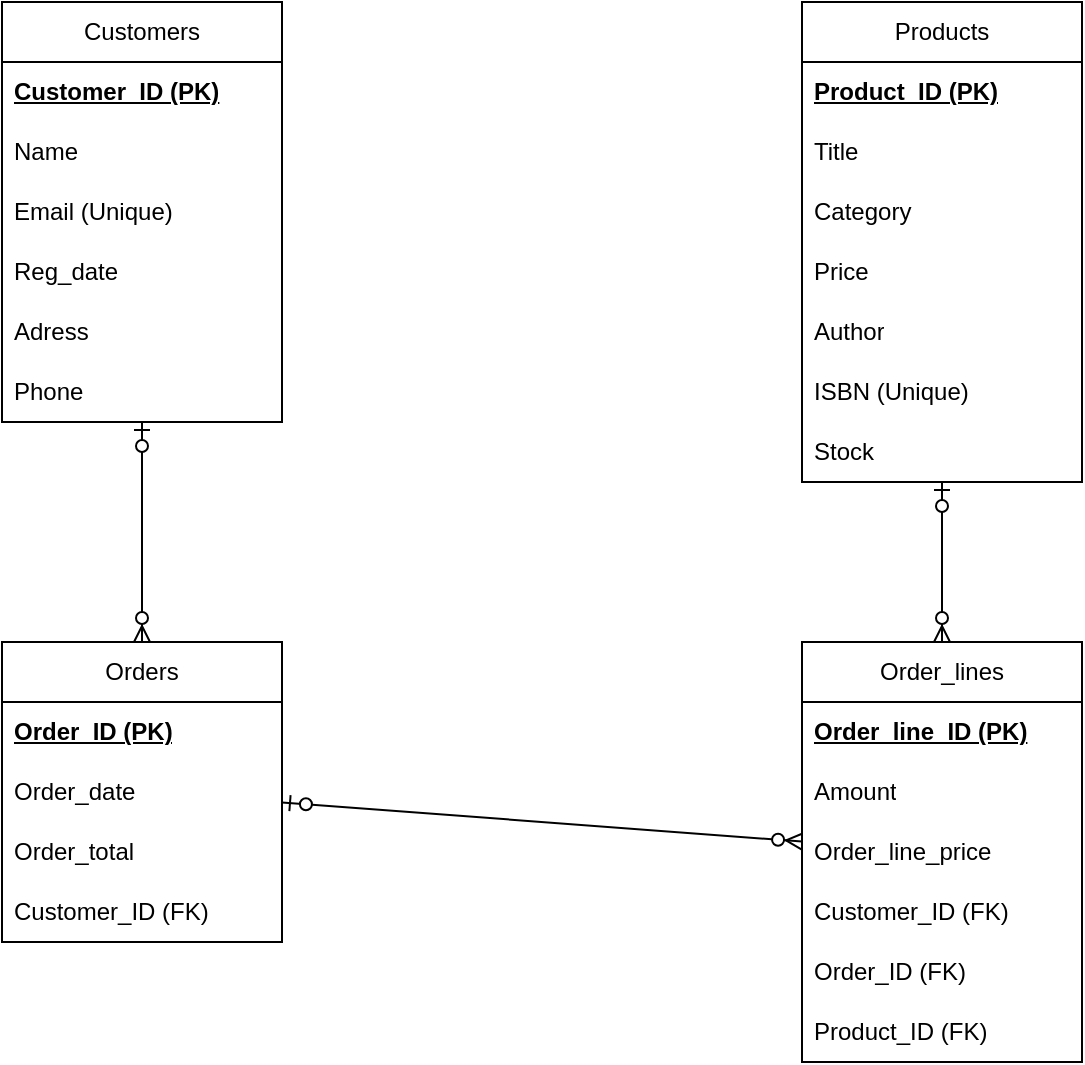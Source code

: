 <mxfile version="26.1.0">
  <diagram name="Sida-1" id="DflQOCMWD2qMHgnDdmyl">
    <mxGraphModel dx="1379" dy="504" grid="1" gridSize="10" guides="1" tooltips="1" connect="1" arrows="1" fold="1" page="1" pageScale="1" pageWidth="827" pageHeight="1169" math="0" shadow="0">
      <root>
        <mxCell id="0" />
        <mxCell id="1" parent="0" />
        <mxCell id="2hhxrACj3WKgv8Mxvcv8-104" value="Customers" style="swimlane;fontStyle=0;childLayout=stackLayout;horizontal=1;startSize=30;horizontalStack=0;resizeParent=1;resizeParentMax=0;resizeLast=0;collapsible=1;marginBottom=0;whiteSpace=wrap;html=1;" vertex="1" parent="1">
          <mxGeometry x="120" y="520" width="140" height="210" as="geometry" />
        </mxCell>
        <mxCell id="2hhxrACj3WKgv8Mxvcv8-105" value="&lt;b&gt;&lt;u&gt;Customer_ID (PK)&lt;/u&gt;&lt;/b&gt;" style="text;strokeColor=none;fillColor=none;align=left;verticalAlign=middle;spacingLeft=4;spacingRight=4;overflow=hidden;points=[[0,0.5],[1,0.5]];portConstraint=eastwest;rotatable=0;whiteSpace=wrap;html=1;" vertex="1" parent="2hhxrACj3WKgv8Mxvcv8-104">
          <mxGeometry y="30" width="140" height="30" as="geometry" />
        </mxCell>
        <mxCell id="2hhxrACj3WKgv8Mxvcv8-106" value="Name" style="text;strokeColor=none;fillColor=none;align=left;verticalAlign=middle;spacingLeft=4;spacingRight=4;overflow=hidden;points=[[0,0.5],[1,0.5]];portConstraint=eastwest;rotatable=0;whiteSpace=wrap;html=1;" vertex="1" parent="2hhxrACj3WKgv8Mxvcv8-104">
          <mxGeometry y="60" width="140" height="30" as="geometry" />
        </mxCell>
        <mxCell id="2hhxrACj3WKgv8Mxvcv8-108" value="Email (Unique)" style="text;strokeColor=none;fillColor=none;align=left;verticalAlign=middle;spacingLeft=4;spacingRight=4;overflow=hidden;points=[[0,0.5],[1,0.5]];portConstraint=eastwest;rotatable=0;whiteSpace=wrap;html=1;" vertex="1" parent="2hhxrACj3WKgv8Mxvcv8-104">
          <mxGeometry y="90" width="140" height="30" as="geometry" />
        </mxCell>
        <mxCell id="2hhxrACj3WKgv8Mxvcv8-107" value="Reg_date" style="text;strokeColor=none;fillColor=none;align=left;verticalAlign=middle;spacingLeft=4;spacingRight=4;overflow=hidden;points=[[0,0.5],[1,0.5]];portConstraint=eastwest;rotatable=0;whiteSpace=wrap;html=1;resizeHeight=1;" vertex="1" parent="2hhxrACj3WKgv8Mxvcv8-104">
          <mxGeometry y="120" width="140" height="30" as="geometry" />
        </mxCell>
        <mxCell id="2hhxrACj3WKgv8Mxvcv8-129" value="Adress" style="text;strokeColor=none;fillColor=none;align=left;verticalAlign=middle;spacingLeft=4;spacingRight=4;overflow=hidden;points=[[0,0.5],[1,0.5]];portConstraint=eastwest;rotatable=0;whiteSpace=wrap;html=1;resizeHeight=1;" vertex="1" parent="2hhxrACj3WKgv8Mxvcv8-104">
          <mxGeometry y="150" width="140" height="30" as="geometry" />
        </mxCell>
        <mxCell id="2hhxrACj3WKgv8Mxvcv8-110" value="Phone" style="text;strokeColor=none;fillColor=none;align=left;verticalAlign=middle;spacingLeft=4;spacingRight=4;overflow=hidden;points=[[0,0.5],[1,0.5]];portConstraint=eastwest;rotatable=0;whiteSpace=wrap;html=1;resizeHeight=1;" vertex="1" parent="2hhxrACj3WKgv8Mxvcv8-104">
          <mxGeometry y="180" width="140" height="30" as="geometry" />
        </mxCell>
        <mxCell id="2hhxrACj3WKgv8Mxvcv8-112" value="Orders" style="swimlane;fontStyle=0;childLayout=stackLayout;horizontal=1;startSize=30;horizontalStack=0;resizeParent=1;resizeParentMax=0;resizeLast=0;collapsible=1;marginBottom=0;whiteSpace=wrap;html=1;" vertex="1" parent="1">
          <mxGeometry x="120" y="840" width="140" height="150" as="geometry" />
        </mxCell>
        <mxCell id="2hhxrACj3WKgv8Mxvcv8-113" value="&lt;u&gt;&lt;b&gt;Order_ID (PK)&lt;/b&gt;&lt;/u&gt;" style="text;strokeColor=none;fillColor=none;align=left;verticalAlign=middle;spacingLeft=4;spacingRight=4;overflow=hidden;points=[[0,0.5],[1,0.5]];portConstraint=eastwest;rotatable=0;whiteSpace=wrap;html=1;" vertex="1" parent="2hhxrACj3WKgv8Mxvcv8-112">
          <mxGeometry y="30" width="140" height="30" as="geometry" />
        </mxCell>
        <mxCell id="2hhxrACj3WKgv8Mxvcv8-132" value="Order_date" style="text;strokeColor=none;fillColor=none;align=left;verticalAlign=middle;spacingLeft=4;spacingRight=4;overflow=hidden;points=[[0,0.5],[1,0.5]];portConstraint=eastwest;rotatable=0;whiteSpace=wrap;html=1;" vertex="1" parent="2hhxrACj3WKgv8Mxvcv8-112">
          <mxGeometry y="60" width="140" height="30" as="geometry" />
        </mxCell>
        <mxCell id="2hhxrACj3WKgv8Mxvcv8-114" value="Order_total" style="text;strokeColor=none;fillColor=none;align=left;verticalAlign=middle;spacingLeft=4;spacingRight=4;overflow=hidden;points=[[0,0.5],[1,0.5]];portConstraint=eastwest;rotatable=0;whiteSpace=wrap;html=1;" vertex="1" parent="2hhxrACj3WKgv8Mxvcv8-112">
          <mxGeometry y="90" width="140" height="30" as="geometry" />
        </mxCell>
        <mxCell id="2hhxrACj3WKgv8Mxvcv8-133" value="Customer_ID (FK)" style="text;strokeColor=none;fillColor=none;align=left;verticalAlign=middle;spacingLeft=4;spacingRight=4;overflow=hidden;points=[[0,0.5],[1,0.5]];portConstraint=eastwest;rotatable=0;whiteSpace=wrap;html=1;" vertex="1" parent="2hhxrACj3WKgv8Mxvcv8-112">
          <mxGeometry y="120" width="140" height="30" as="geometry" />
        </mxCell>
        <mxCell id="2hhxrACj3WKgv8Mxvcv8-116" value="Products" style="swimlane;fontStyle=0;childLayout=stackLayout;horizontal=1;startSize=30;horizontalStack=0;resizeParent=1;resizeParentMax=0;resizeLast=0;collapsible=1;marginBottom=0;whiteSpace=wrap;html=1;" vertex="1" parent="1">
          <mxGeometry x="520" y="520" width="140" height="240" as="geometry" />
        </mxCell>
        <mxCell id="2hhxrACj3WKgv8Mxvcv8-130" value="&lt;b&gt;&lt;u&gt;Product_ID (PK)&lt;/u&gt;&lt;/b&gt;" style="text;strokeColor=none;fillColor=none;align=left;verticalAlign=middle;spacingLeft=4;spacingRight=4;overflow=hidden;points=[[0,0.5],[1,0.5]];portConstraint=eastwest;rotatable=0;whiteSpace=wrap;html=1;resizeHeight=1;" vertex="1" parent="2hhxrACj3WKgv8Mxvcv8-116">
          <mxGeometry y="30" width="140" height="30" as="geometry" />
        </mxCell>
        <mxCell id="2hhxrACj3WKgv8Mxvcv8-117" value="Title" style="text;strokeColor=none;fillColor=none;align=left;verticalAlign=middle;spacingLeft=4;spacingRight=4;overflow=hidden;points=[[0,0.5],[1,0.5]];portConstraint=eastwest;rotatable=0;whiteSpace=wrap;html=1;" vertex="1" parent="2hhxrACj3WKgv8Mxvcv8-116">
          <mxGeometry y="60" width="140" height="30" as="geometry" />
        </mxCell>
        <mxCell id="2hhxrACj3WKgv8Mxvcv8-118" value="Category" style="text;strokeColor=none;fillColor=none;align=left;verticalAlign=middle;spacingLeft=4;spacingRight=4;overflow=hidden;points=[[0,0.5],[1,0.5]];portConstraint=eastwest;rotatable=0;whiteSpace=wrap;html=1;" vertex="1" parent="2hhxrACj3WKgv8Mxvcv8-116">
          <mxGeometry y="90" width="140" height="30" as="geometry" />
        </mxCell>
        <mxCell id="2hhxrACj3WKgv8Mxvcv8-119" value="Price" style="text;strokeColor=none;fillColor=none;align=left;verticalAlign=middle;spacingLeft=4;spacingRight=4;overflow=hidden;points=[[0,0.5],[1,0.5]];portConstraint=eastwest;rotatable=0;whiteSpace=wrap;html=1;" vertex="1" parent="2hhxrACj3WKgv8Mxvcv8-116">
          <mxGeometry y="120" width="140" height="30" as="geometry" />
        </mxCell>
        <mxCell id="2hhxrACj3WKgv8Mxvcv8-120" value="Author" style="text;strokeColor=none;fillColor=none;align=left;verticalAlign=middle;spacingLeft=4;spacingRight=4;overflow=hidden;points=[[0,0.5],[1,0.5]];portConstraint=eastwest;rotatable=0;whiteSpace=wrap;html=1;resizeHeight=1;" vertex="1" parent="2hhxrACj3WKgv8Mxvcv8-116">
          <mxGeometry y="150" width="140" height="30" as="geometry" />
        </mxCell>
        <mxCell id="2hhxrACj3WKgv8Mxvcv8-125" value="ISBN (Unique)" style="text;strokeColor=none;fillColor=none;align=left;verticalAlign=middle;spacingLeft=4;spacingRight=4;overflow=hidden;points=[[0,0.5],[1,0.5]];portConstraint=eastwest;rotatable=0;whiteSpace=wrap;html=1;resizeHeight=1;" vertex="1" parent="2hhxrACj3WKgv8Mxvcv8-116">
          <mxGeometry y="180" width="140" height="30" as="geometry" />
        </mxCell>
        <mxCell id="2hhxrACj3WKgv8Mxvcv8-121" value="Stock" style="text;strokeColor=none;fillColor=none;align=left;verticalAlign=middle;spacingLeft=4;spacingRight=4;overflow=hidden;points=[[0,0.5],[1,0.5]];portConstraint=eastwest;rotatable=0;whiteSpace=wrap;html=1;resizeHeight=1;" vertex="1" parent="2hhxrACj3WKgv8Mxvcv8-116">
          <mxGeometry y="210" width="140" height="30" as="geometry" />
        </mxCell>
        <mxCell id="2hhxrACj3WKgv8Mxvcv8-122" value="Order_lines" style="swimlane;fontStyle=0;childLayout=stackLayout;horizontal=1;startSize=30;horizontalStack=0;resizeParent=1;resizeParentMax=0;resizeLast=0;collapsible=1;marginBottom=0;whiteSpace=wrap;html=1;" vertex="1" parent="1">
          <mxGeometry x="520" y="840" width="140" height="210" as="geometry" />
        </mxCell>
        <mxCell id="2hhxrACj3WKgv8Mxvcv8-131" value="&lt;b&gt;&lt;u&gt;Order_line_ID (PK)&lt;/u&gt;&lt;/b&gt;" style="text;strokeColor=none;fillColor=none;align=left;verticalAlign=middle;spacingLeft=4;spacingRight=4;overflow=hidden;points=[[0,0.5],[1,0.5]];portConstraint=eastwest;rotatable=0;whiteSpace=wrap;html=1;" vertex="1" parent="2hhxrACj3WKgv8Mxvcv8-122">
          <mxGeometry y="30" width="140" height="30" as="geometry" />
        </mxCell>
        <mxCell id="2hhxrACj3WKgv8Mxvcv8-123" value="Amount" style="text;strokeColor=none;fillColor=none;align=left;verticalAlign=middle;spacingLeft=4;spacingRight=4;overflow=hidden;points=[[0,0.5],[1,0.5]];portConstraint=eastwest;rotatable=0;whiteSpace=wrap;html=1;" vertex="1" parent="2hhxrACj3WKgv8Mxvcv8-122">
          <mxGeometry y="60" width="140" height="30" as="geometry" />
        </mxCell>
        <mxCell id="2hhxrACj3WKgv8Mxvcv8-124" value="Order_line_price" style="text;strokeColor=none;fillColor=none;align=left;verticalAlign=middle;spacingLeft=4;spacingRight=4;overflow=hidden;points=[[0,0.5],[1,0.5]];portConstraint=eastwest;rotatable=0;whiteSpace=wrap;html=1;" vertex="1" parent="2hhxrACj3WKgv8Mxvcv8-122">
          <mxGeometry y="90" width="140" height="30" as="geometry" />
        </mxCell>
        <mxCell id="2hhxrACj3WKgv8Mxvcv8-135" value="Customer_ID (FK)" style="text;strokeColor=none;fillColor=none;align=left;verticalAlign=middle;spacingLeft=4;spacingRight=4;overflow=hidden;points=[[0,0.5],[1,0.5]];portConstraint=eastwest;rotatable=0;whiteSpace=wrap;html=1;" vertex="1" parent="2hhxrACj3WKgv8Mxvcv8-122">
          <mxGeometry y="120" width="140" height="30" as="geometry" />
        </mxCell>
        <mxCell id="2hhxrACj3WKgv8Mxvcv8-136" value="Order_ID (FK)" style="text;strokeColor=none;fillColor=none;align=left;verticalAlign=middle;spacingLeft=4;spacingRight=4;overflow=hidden;points=[[0,0.5],[1,0.5]];portConstraint=eastwest;rotatable=0;whiteSpace=wrap;html=1;" vertex="1" parent="2hhxrACj3WKgv8Mxvcv8-122">
          <mxGeometry y="150" width="140" height="30" as="geometry" />
        </mxCell>
        <mxCell id="2hhxrACj3WKgv8Mxvcv8-134" value="Product_ID (FK)" style="text;strokeColor=none;fillColor=none;align=left;verticalAlign=middle;spacingLeft=4;spacingRight=4;overflow=hidden;points=[[0,0.5],[1,0.5]];portConstraint=eastwest;rotatable=0;whiteSpace=wrap;html=1;" vertex="1" parent="2hhxrACj3WKgv8Mxvcv8-122">
          <mxGeometry y="180" width="140" height="30" as="geometry" />
        </mxCell>
        <mxCell id="2hhxrACj3WKgv8Mxvcv8-126" value="" style="fontSize=12;html=1;endArrow=ERzeroToMany;startArrow=ERzeroToOne;rounded=0;" edge="1" parent="1" source="2hhxrACj3WKgv8Mxvcv8-104" target="2hhxrACj3WKgv8Mxvcv8-112">
          <mxGeometry width="100" height="100" relative="1" as="geometry">
            <mxPoint x="390" y="770" as="sourcePoint" />
            <mxPoint x="390" y="660" as="targetPoint" />
          </mxGeometry>
        </mxCell>
        <mxCell id="2hhxrACj3WKgv8Mxvcv8-127" value="" style="fontSize=12;html=1;endArrow=ERzeroToMany;startArrow=ERzeroToOne;rounded=0;" edge="1" parent="1" source="2hhxrACj3WKgv8Mxvcv8-112" target="2hhxrACj3WKgv8Mxvcv8-122">
          <mxGeometry width="100" height="100" relative="1" as="geometry">
            <mxPoint x="390" y="900" as="sourcePoint" />
            <mxPoint x="390" y="760" as="targetPoint" />
          </mxGeometry>
        </mxCell>
        <mxCell id="2hhxrACj3WKgv8Mxvcv8-128" value="" style="fontSize=12;html=1;endArrow=ERzeroToMany;startArrow=ERzeroToOne;rounded=0;" edge="1" parent="1" source="2hhxrACj3WKgv8Mxvcv8-116" target="2hhxrACj3WKgv8Mxvcv8-122">
          <mxGeometry width="100" height="100" relative="1" as="geometry">
            <mxPoint x="210" y="860" as="sourcePoint" />
            <mxPoint x="210" y="720" as="targetPoint" />
          </mxGeometry>
        </mxCell>
      </root>
    </mxGraphModel>
  </diagram>
</mxfile>
